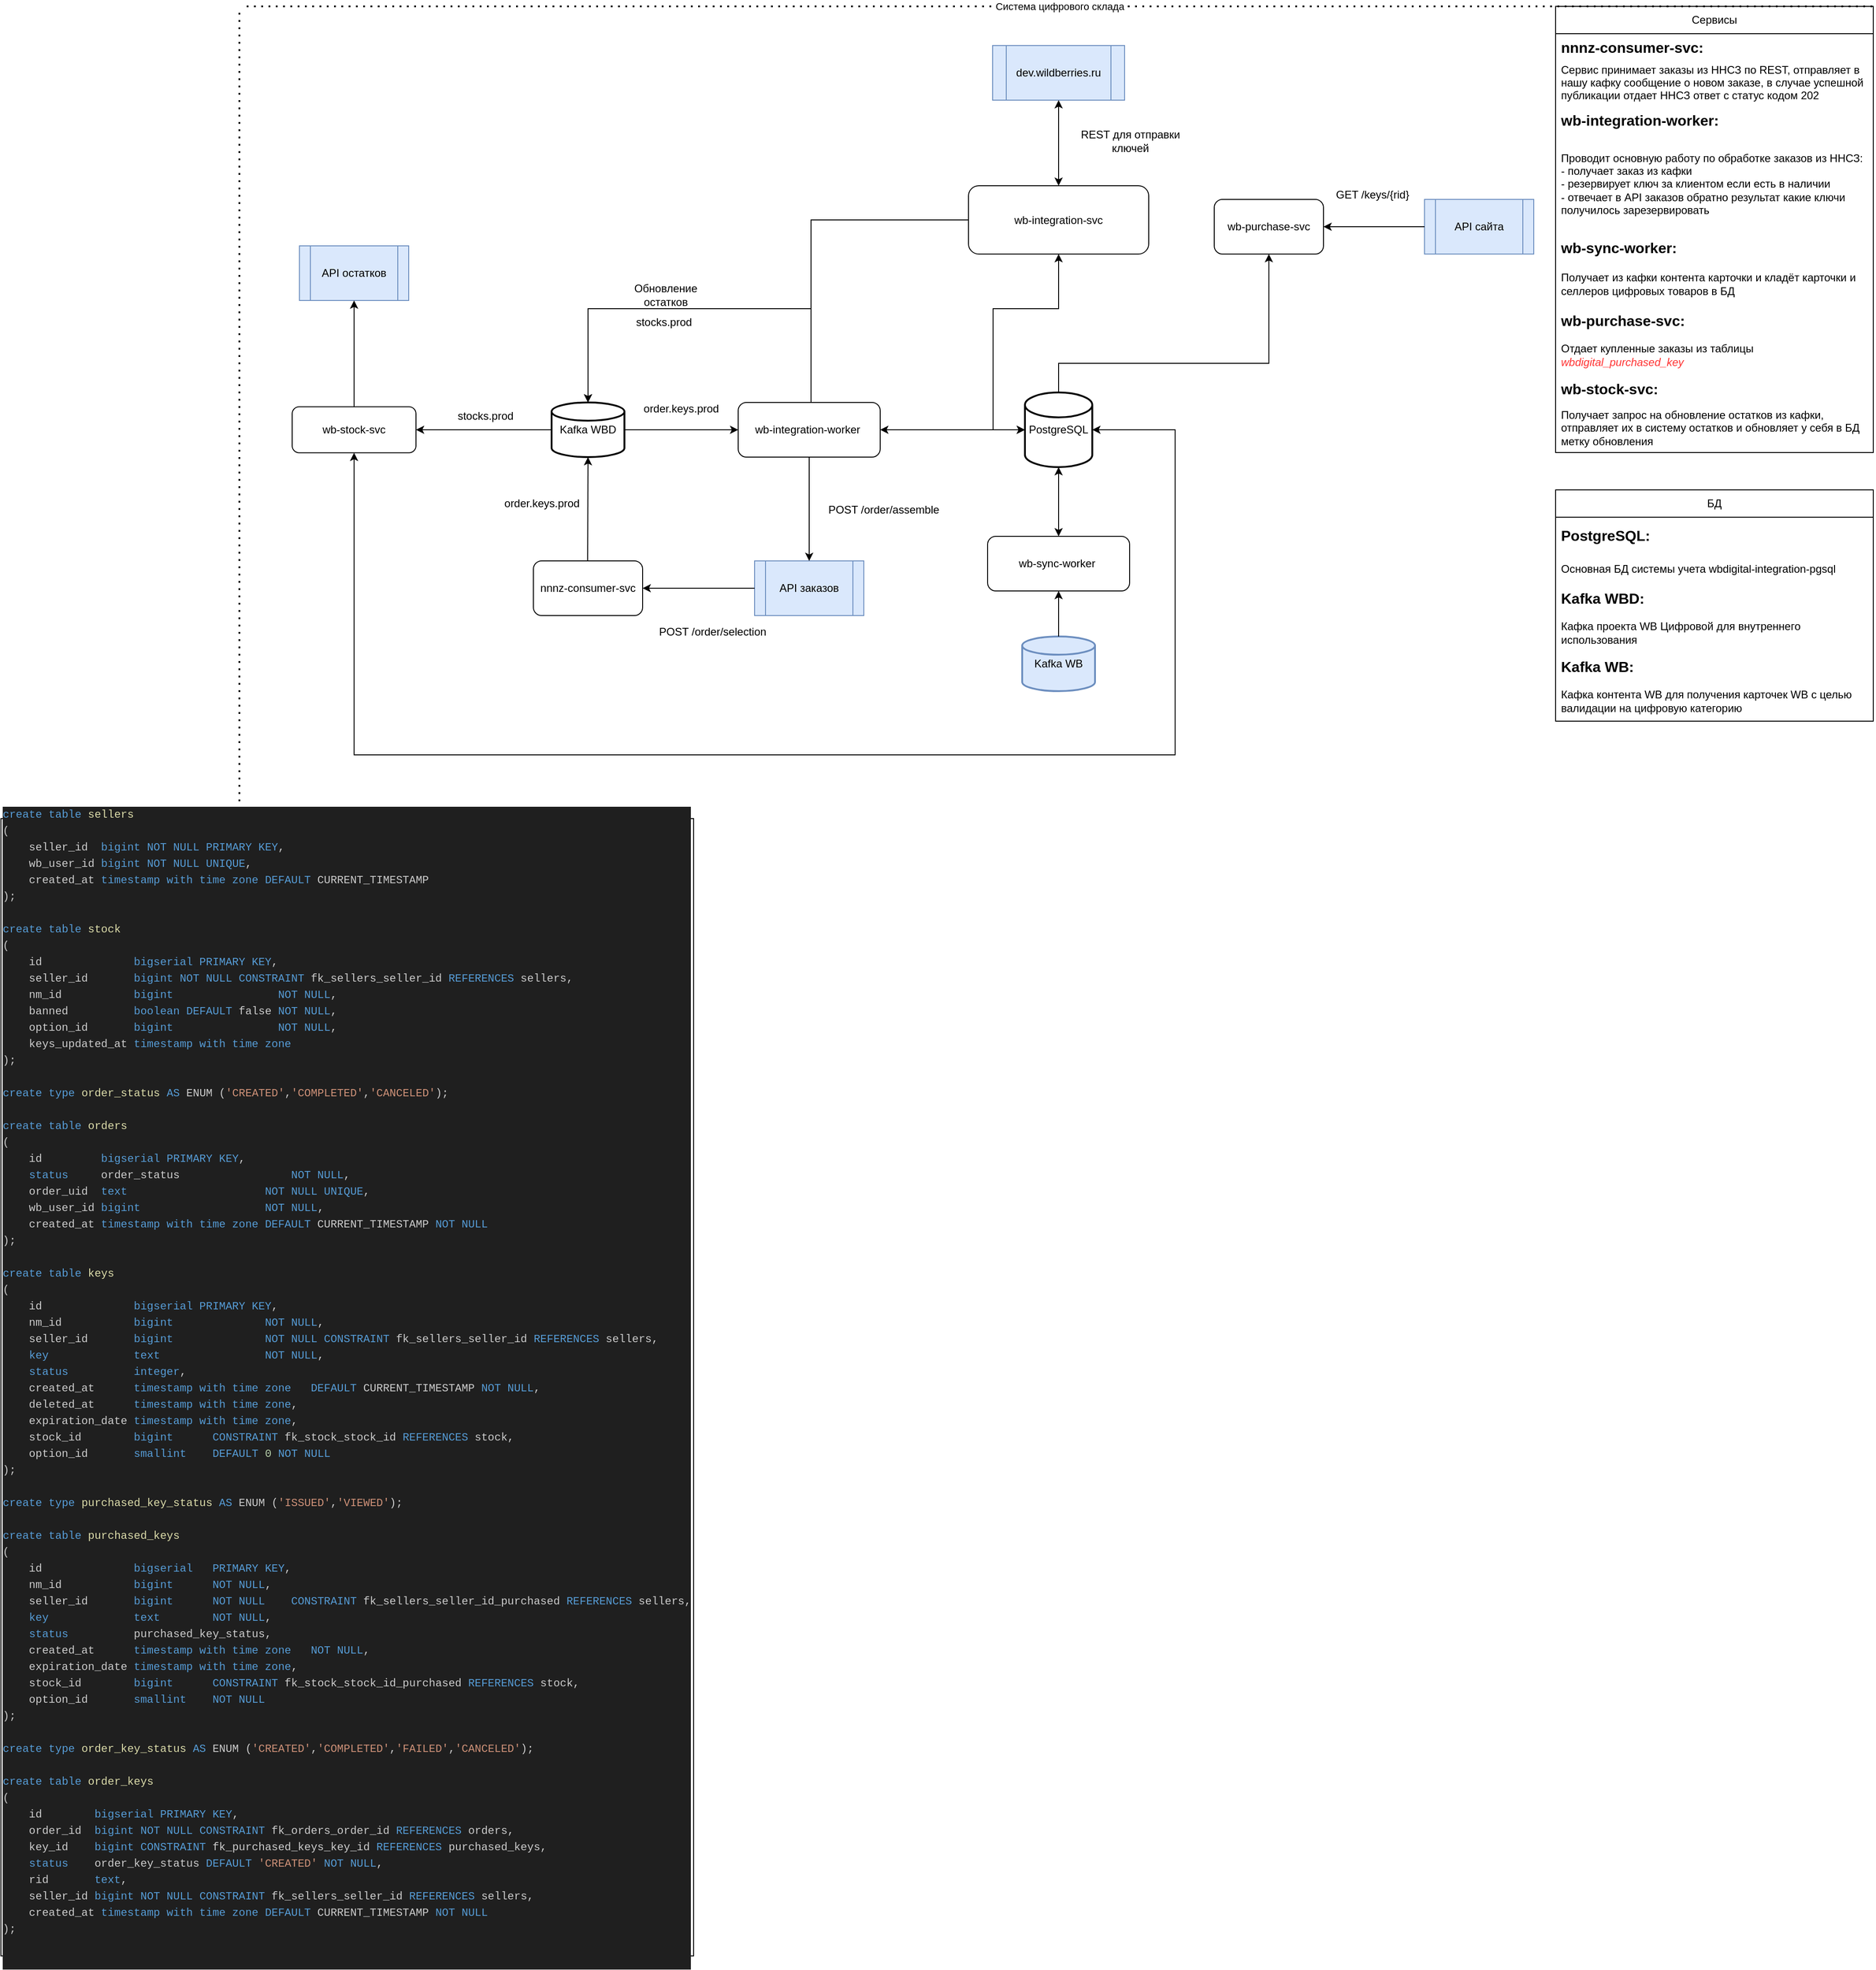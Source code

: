 <mxfile version="26.2.13">
  <diagram name="Страница — 1" id="Ii88KUtUh1wlncuiBsRQ">
    <mxGraphModel dx="-293" dy="-52" grid="1" gridSize="10" guides="1" tooltips="1" connect="1" arrows="1" fold="1" page="1" pageScale="1" pageWidth="583" pageHeight="827" math="0" shadow="0">
      <root>
        <mxCell id="0" />
        <mxCell id="1" parent="0" />
        <mxCell id="xC6mqs9Nte8zSChUiDcR-127" value="wb-integration-svc" style="rounded=1;whiteSpace=wrap;html=1;" vertex="1" parent="1">
          <mxGeometry x="2853" y="1145" width="198" height="75" as="geometry" />
        </mxCell>
        <mxCell id="xC6mqs9Nte8zSChUiDcR-128" value="API заказов" style="shape=process;whiteSpace=wrap;html=1;backgroundOutline=1;fillColor=#dae8fc;strokeColor=#6c8ebf;" vertex="1" parent="1">
          <mxGeometry x="2618" y="1557" width="120" height="60" as="geometry" />
        </mxCell>
        <mxCell id="xC6mqs9Nte8zSChUiDcR-129" value="API остатков" style="shape=process;whiteSpace=wrap;html=1;backgroundOutline=1;fillColor=#dae8fc;strokeColor=#6c8ebf;" vertex="1" parent="1">
          <mxGeometry x="2118" y="1211" width="120" height="60" as="geometry" />
        </mxCell>
        <mxCell id="xC6mqs9Nte8zSChUiDcR-130" value="nnnz-consumer-svc" style="rounded=1;whiteSpace=wrap;html=1;" vertex="1" parent="1">
          <mxGeometry x="2375" y="1557" width="120" height="60" as="geometry" />
        </mxCell>
        <mxCell id="xC6mqs9Nte8zSChUiDcR-131" value="" style="endArrow=none;dashed=1;html=1;dashPattern=1 3;strokeWidth=2;rounded=0;" edge="1" parent="1">
          <mxGeometry width="50" height="50" relative="1" as="geometry">
            <mxPoint x="2052" y="2165" as="sourcePoint" />
            <mxPoint x="2052" y="955" as="targetPoint" />
          </mxGeometry>
        </mxCell>
        <mxCell id="xC6mqs9Nte8zSChUiDcR-200" style="edgeStyle=orthogonalEdgeStyle;rounded=0;orthogonalLoop=1;jettySize=auto;html=1;entryX=1;entryY=0.5;entryDx=0;entryDy=0;" edge="1" parent="1" source="xC6mqs9Nte8zSChUiDcR-132" target="xC6mqs9Nte8zSChUiDcR-171">
          <mxGeometry relative="1" as="geometry" />
        </mxCell>
        <mxCell id="xC6mqs9Nte8zSChUiDcR-132" value="Kafka WBD" style="strokeWidth=2;html=1;shape=mxgraph.flowchart.database;whiteSpace=wrap;" vertex="1" parent="1">
          <mxGeometry x="2395" y="1383" width="80" height="60" as="geometry" />
        </mxCell>
        <mxCell id="xC6mqs9Nte8zSChUiDcR-133" value="" style="endArrow=classic;html=1;rounded=0;entryX=1;entryY=0.5;entryDx=0;entryDy=0;exitX=0;exitY=0.5;exitDx=0;exitDy=0;" edge="1" parent="1" source="xC6mqs9Nte8zSChUiDcR-128" target="xC6mqs9Nte8zSChUiDcR-130">
          <mxGeometry width="50" height="50" relative="1" as="geometry">
            <mxPoint x="2450" y="1372" as="sourcePoint" />
            <mxPoint x="2500" y="1322" as="targetPoint" />
          </mxGeometry>
        </mxCell>
        <mxCell id="xC6mqs9Nte8zSChUiDcR-134" value="" style="endArrow=classic;html=1;rounded=0;entryX=0.5;entryY=1;entryDx=0;entryDy=0;entryPerimeter=0;" edge="1" parent="1" target="xC6mqs9Nte8zSChUiDcR-132">
          <mxGeometry width="50" height="50" relative="1" as="geometry">
            <mxPoint x="2434.58" y="1557" as="sourcePoint" />
            <mxPoint x="2434.58" y="1451" as="targetPoint" />
          </mxGeometry>
        </mxCell>
        <mxCell id="xC6mqs9Nte8zSChUiDcR-135" value="POST /order/selection" style="text;html=1;align=center;verticalAlign=middle;whiteSpace=wrap;rounded=0;" vertex="1" parent="1">
          <mxGeometry x="2498" y="1620" width="148" height="30" as="geometry" />
        </mxCell>
        <mxCell id="xC6mqs9Nte8zSChUiDcR-136" value="order.keys.prod" style="text;html=1;align=center;verticalAlign=middle;whiteSpace=wrap;rounded=0;" vertex="1" parent="1">
          <mxGeometry x="2332" y="1479" width="105" height="30" as="geometry" />
        </mxCell>
        <mxCell id="xC6mqs9Nte8zSChUiDcR-137" value="wb-purchase-svc" style="rounded=1;whiteSpace=wrap;html=1;" vertex="1" parent="1">
          <mxGeometry x="3123" y="1160" width="120" height="60" as="geometry" />
        </mxCell>
        <mxCell id="xC6mqs9Nte8zSChUiDcR-204" style="edgeStyle=orthogonalEdgeStyle;rounded=0;orthogonalLoop=1;jettySize=auto;html=1;entryX=0.5;entryY=1;entryDx=0;entryDy=0;" edge="1" parent="1" source="xC6mqs9Nte8zSChUiDcR-138" target="xC6mqs9Nte8zSChUiDcR-137">
          <mxGeometry relative="1" as="geometry">
            <Array as="points">
              <mxPoint x="2952" y="1340" />
              <mxPoint x="3183" y="1340" />
            </Array>
          </mxGeometry>
        </mxCell>
        <mxCell id="xC6mqs9Nte8zSChUiDcR-138" value="PostgreSQL" style="strokeWidth=2;html=1;shape=mxgraph.flowchart.database;whiteSpace=wrap;" vertex="1" parent="1">
          <mxGeometry x="2915" y="1372" width="74" height="82" as="geometry" />
        </mxCell>
        <mxCell id="xC6mqs9Nte8zSChUiDcR-140" value="wb-integration-worker&amp;nbsp;" style="rounded=1;whiteSpace=wrap;html=1;" vertex="1" parent="1">
          <mxGeometry x="2600" y="1383" width="156" height="60" as="geometry" />
        </mxCell>
        <mxCell id="xC6mqs9Nte8zSChUiDcR-141" value="" style="endArrow=classic;html=1;rounded=0;entryX=0;entryY=0.5;entryDx=0;entryDy=0;exitX=1;exitY=0.5;exitDx=0;exitDy=0;exitPerimeter=0;" edge="1" parent="1" source="xC6mqs9Nte8zSChUiDcR-132" target="xC6mqs9Nte8zSChUiDcR-140">
          <mxGeometry width="50" height="50" relative="1" as="geometry">
            <mxPoint x="2502" y="1373" as="sourcePoint" />
            <mxPoint x="2755" y="1295" as="targetPoint" />
          </mxGeometry>
        </mxCell>
        <mxCell id="xC6mqs9Nte8zSChUiDcR-142" value="" style="endArrow=classic;startArrow=classic;html=1;rounded=0;entryX=0;entryY=0.5;entryDx=0;entryDy=0;entryPerimeter=0;exitX=1;exitY=0.5;exitDx=0;exitDy=0;" edge="1" parent="1" source="xC6mqs9Nte8zSChUiDcR-140" target="xC6mqs9Nte8zSChUiDcR-138">
          <mxGeometry width="50" height="50" relative="1" as="geometry">
            <mxPoint x="2844" y="1347" as="sourcePoint" />
            <mxPoint x="2894" y="1297" as="targetPoint" />
            <Array as="points">
              <mxPoint x="2834" y="1413" />
            </Array>
          </mxGeometry>
        </mxCell>
        <mxCell id="xC6mqs9Nte8zSChUiDcR-143" value="Сервисы" style="swimlane;fontStyle=0;childLayout=stackLayout;horizontal=1;startSize=30;horizontalStack=0;resizeParent=1;resizeParentMax=0;resizeLast=0;collapsible=1;marginBottom=0;whiteSpace=wrap;html=1;" vertex="1" parent="1">
          <mxGeometry x="3498" y="948" width="349" height="490" as="geometry">
            <mxRectangle x="3498" y="948" width="85" height="30" as="alternateBounds" />
          </mxGeometry>
        </mxCell>
        <mxCell id="xC6mqs9Nte8zSChUiDcR-144" value="&lt;span style=&quot;text-align: center;&quot;&gt;&lt;b&gt;&lt;font style=&quot;font-size: 16px;&quot;&gt;nnnz-consumer-svc:&lt;/font&gt;&lt;/b&gt;&lt;/span&gt;" style="text;strokeColor=none;fillColor=none;align=left;verticalAlign=middle;spacingLeft=4;spacingRight=4;overflow=hidden;points=[[0,0.5],[1,0.5]];portConstraint=eastwest;rotatable=0;whiteSpace=wrap;html=1;" vertex="1" parent="xC6mqs9Nte8zSChUiDcR-143">
          <mxGeometry y="30" width="349" height="30" as="geometry" />
        </mxCell>
        <mxCell id="xC6mqs9Nte8zSChUiDcR-145" value="&lt;div style=&quot;&quot;&gt;Сервис принимает заказы из ННСЗ по REST, отправляет в нашу кафку сообщение о новом заказе, в случае успешной публикации отдает ННСЗ ответ с статус кодом 202&lt;/div&gt;&lt;div style=&quot;&quot;&gt;&lt;br&gt;&lt;/div&gt;" style="text;strokeColor=none;fillColor=none;align=left;verticalAlign=middle;spacingLeft=4;spacingRight=4;overflow=hidden;points=[[0,0.5],[1,0.5]];portConstraint=eastwest;rotatable=0;whiteSpace=wrap;html=1;" vertex="1" parent="xC6mqs9Nte8zSChUiDcR-143">
          <mxGeometry y="60" width="349" height="50" as="geometry" />
        </mxCell>
        <mxCell id="xC6mqs9Nte8zSChUiDcR-146" value="&lt;span style=&quot;text-align: center;&quot;&gt;&lt;font style=&quot;font-size: 16px;&quot;&gt;&lt;b&gt;wb-integration-worker:&amp;nbsp;&lt;/b&gt;&lt;/font&gt;&lt;/span&gt;" style="text;strokeColor=none;fillColor=none;align=left;verticalAlign=middle;spacingLeft=4;spacingRight=4;overflow=hidden;points=[[0,0.5],[1,0.5]];portConstraint=eastwest;rotatable=0;whiteSpace=wrap;html=1;" vertex="1" parent="xC6mqs9Nte8zSChUiDcR-143">
          <mxGeometry y="110" width="349" height="30" as="geometry" />
        </mxCell>
        <mxCell id="xC6mqs9Nte8zSChUiDcR-147" value="&lt;span style=&quot;&quot;&gt;Проводит основную работу по обработке заказов из ННСЗ:&lt;br&gt;- получает заказ из кафки&lt;br&gt;- резервирует ключ за клиентом если есть в наличии&lt;/span&gt;&lt;div&gt;&lt;span style=&quot;&quot;&gt;- отвечает в API заказов обратно результат какие ключи получилось зарезервировать&lt;/span&gt;&lt;/div&gt;" style="text;strokeColor=none;fillColor=none;align=left;verticalAlign=middle;spacingLeft=4;spacingRight=4;overflow=hidden;points=[[0,0.5],[1,0.5]];portConstraint=eastwest;rotatable=0;whiteSpace=wrap;html=1;" vertex="1" parent="xC6mqs9Nte8zSChUiDcR-143">
          <mxGeometry y="140" width="349" height="110" as="geometry" />
        </mxCell>
        <mxCell id="xC6mqs9Nte8zSChUiDcR-148" value="&lt;span style=&quot;text-align: center;&quot;&gt;wb-sync-worker:&lt;/span&gt;" style="text;strokeColor=none;fillColor=none;align=left;verticalAlign=middle;spacingLeft=4;spacingRight=4;overflow=hidden;points=[[0,0.5],[1,0.5]];portConstraint=eastwest;rotatable=0;whiteSpace=wrap;html=1;fontSize=16;fontStyle=1" vertex="1" parent="xC6mqs9Nte8zSChUiDcR-143">
          <mxGeometry y="250" width="349" height="30" as="geometry" />
        </mxCell>
        <mxCell id="xC6mqs9Nte8zSChUiDcR-149" value="Получает из кафки контента карточки и кладёт карточки и селлеров цифровых товаров в БД" style="text;strokeColor=none;fillColor=none;align=left;verticalAlign=middle;spacingLeft=4;spacingRight=4;overflow=hidden;points=[[0,0.5],[1,0.5]];portConstraint=eastwest;rotatable=0;whiteSpace=wrap;html=1;" vertex="1" parent="xC6mqs9Nte8zSChUiDcR-143">
          <mxGeometry y="280" width="349" height="50" as="geometry" />
        </mxCell>
        <mxCell id="xC6mqs9Nte8zSChUiDcR-150" value="&lt;span style=&quot;text-align: center;&quot;&gt;&lt;font style=&quot;font-size: 16px;&quot;&gt;&lt;b&gt;wb-purchase-svc:&lt;/b&gt;&lt;/font&gt;&lt;/span&gt;" style="text;strokeColor=none;fillColor=none;align=left;verticalAlign=middle;spacingLeft=4;spacingRight=4;overflow=hidden;points=[[0,0.5],[1,0.5]];portConstraint=eastwest;rotatable=0;whiteSpace=wrap;html=1;" vertex="1" parent="xC6mqs9Nte8zSChUiDcR-143">
          <mxGeometry y="330" width="349" height="30" as="geometry" />
        </mxCell>
        <mxCell id="xC6mqs9Nte8zSChUiDcR-151" value="Отдает купленные заказы из таблицы &lt;i&gt;&lt;font style=&quot;color: rgb(255, 51, 51);&quot;&gt;wbdigital_purchased_key&lt;/font&gt;&lt;/i&gt;" style="text;strokeColor=none;fillColor=none;align=left;verticalAlign=middle;spacingLeft=4;spacingRight=4;overflow=hidden;points=[[0,0.5],[1,0.5]];portConstraint=eastwest;rotatable=0;whiteSpace=wrap;html=1;" vertex="1" parent="xC6mqs9Nte8zSChUiDcR-143">
          <mxGeometry y="360" width="349" height="45" as="geometry" />
        </mxCell>
        <mxCell id="xC6mqs9Nte8zSChUiDcR-152" value="&lt;span style=&quot;text-align: center;&quot;&gt;wb-stock-svc:&lt;/span&gt;" style="text;strokeColor=none;fillColor=none;align=left;verticalAlign=middle;spacingLeft=4;spacingRight=4;overflow=hidden;points=[[0,0.5],[1,0.5]];portConstraint=eastwest;rotatable=0;whiteSpace=wrap;html=1;fontSize=16;fontStyle=1" vertex="1" parent="xC6mqs9Nte8zSChUiDcR-143">
          <mxGeometry y="405" width="349" height="30" as="geometry" />
        </mxCell>
        <mxCell id="xC6mqs9Nte8zSChUiDcR-153" value="Получает запрос на обновление остатков из кафки, отправляет их в систему остатков и обновляет у себя в БД метку обновления" style="text;strokeColor=none;fillColor=none;align=left;verticalAlign=middle;spacingLeft=4;spacingRight=4;overflow=hidden;points=[[0,0.5],[1,0.5]];portConstraint=eastwest;rotatable=0;whiteSpace=wrap;html=1;" vertex="1" parent="xC6mqs9Nte8zSChUiDcR-143">
          <mxGeometry y="435" width="349" height="55" as="geometry" />
        </mxCell>
        <mxCell id="xC6mqs9Nte8zSChUiDcR-154" value="API сайта" style="shape=process;whiteSpace=wrap;html=1;backgroundOutline=1;fillColor=#dae8fc;strokeColor=#6c8ebf;" vertex="1" parent="1">
          <mxGeometry x="3354" y="1160" width="120" height="60" as="geometry" />
        </mxCell>
        <mxCell id="xC6mqs9Nte8zSChUiDcR-155" value="" style="endArrow=classic;html=1;rounded=0;entryX=1;entryY=0.5;entryDx=0;entryDy=0;exitX=0;exitY=0.5;exitDx=0;exitDy=0;" edge="1" parent="1" source="xC6mqs9Nte8zSChUiDcR-154" target="xC6mqs9Nte8zSChUiDcR-137">
          <mxGeometry width="50" height="50" relative="1" as="geometry">
            <mxPoint x="2922" y="1224" as="sourcePoint" />
            <mxPoint x="2972" y="1174" as="targetPoint" />
          </mxGeometry>
        </mxCell>
        <mxCell id="xC6mqs9Nte8zSChUiDcR-156" value="GET /keys/{rid}" style="text;html=1;align=center;verticalAlign=middle;whiteSpace=wrap;rounded=0;" vertex="1" parent="1">
          <mxGeometry x="3240" y="1140" width="114" height="30" as="geometry" />
        </mxCell>
        <mxCell id="xC6mqs9Nte8zSChUiDcR-157" value="dev.wildberries.ru" style="shape=process;whiteSpace=wrap;html=1;backgroundOutline=1;fillColor=#dae8fc;strokeColor=#6c8ebf;" vertex="1" parent="1">
          <mxGeometry x="2879.5" y="991" width="145" height="60" as="geometry" />
        </mxCell>
        <mxCell id="xC6mqs9Nte8zSChUiDcR-158" value="" style="endArrow=classic;startArrow=classic;html=1;rounded=0;entryX=0.5;entryY=1;entryDx=0;entryDy=0;exitX=0.5;exitY=0;exitDx=0;exitDy=0;" edge="1" parent="1" source="xC6mqs9Nte8zSChUiDcR-127" target="xC6mqs9Nte8zSChUiDcR-157">
          <mxGeometry width="50" height="50" relative="1" as="geometry">
            <mxPoint x="2961" y="1133" as="sourcePoint" />
            <mxPoint x="3006" y="1354" as="targetPoint" />
          </mxGeometry>
        </mxCell>
        <mxCell id="xC6mqs9Nte8zSChUiDcR-159" value="" style="endArrow=classic;startArrow=classic;html=1;rounded=0;entryX=0.5;entryY=1;entryDx=0;entryDy=0;exitX=0;exitY=0.5;exitDx=0;exitDy=0;exitPerimeter=0;" edge="1" parent="1" source="xC6mqs9Nte8zSChUiDcR-138" target="xC6mqs9Nte8zSChUiDcR-127">
          <mxGeometry width="50" height="50" relative="1" as="geometry">
            <mxPoint x="2879" y="1347" as="sourcePoint" />
            <mxPoint x="2929" y="1297" as="targetPoint" />
            <Array as="points">
              <mxPoint x="2880" y="1413" />
              <mxPoint x="2880" y="1280" />
              <mxPoint x="2952" y="1280" />
            </Array>
          </mxGeometry>
        </mxCell>
        <mxCell id="xC6mqs9Nte8zSChUiDcR-160" value="Kafka WB" style="strokeWidth=2;html=1;shape=mxgraph.flowchart.database;whiteSpace=wrap;fillColor=#dae8fc;strokeColor=#6c8ebf;" vertex="1" parent="1">
          <mxGeometry x="2912" y="1640" width="80" height="60" as="geometry" />
        </mxCell>
        <mxCell id="xC6mqs9Nte8zSChUiDcR-161" value="wb-sync-worker&amp;nbsp;" style="rounded=1;whiteSpace=wrap;html=1;" vertex="1" parent="1">
          <mxGeometry x="2874" y="1530" width="156" height="60" as="geometry" />
        </mxCell>
        <mxCell id="xC6mqs9Nte8zSChUiDcR-162" value="" style="endArrow=classic;startArrow=classic;html=1;rounded=0;entryX=0.5;entryY=1;entryDx=0;entryDy=0;entryPerimeter=0;exitX=0.5;exitY=0;exitDx=0;exitDy=0;" edge="1" parent="1" source="xC6mqs9Nte8zSChUiDcR-161" target="xC6mqs9Nte8zSChUiDcR-138">
          <mxGeometry width="50" height="50" relative="1" as="geometry">
            <mxPoint x="2878" y="1425" as="sourcePoint" />
            <mxPoint x="2928" y="1375" as="targetPoint" />
          </mxGeometry>
        </mxCell>
        <mxCell id="xC6mqs9Nte8zSChUiDcR-163" value="" style="endArrow=classic;html=1;rounded=0;entryX=0.5;entryY=1;entryDx=0;entryDy=0;exitX=0.5;exitY=0;exitDx=0;exitDy=0;exitPerimeter=0;" edge="1" parent="1" source="xC6mqs9Nte8zSChUiDcR-160" target="xC6mqs9Nte8zSChUiDcR-161">
          <mxGeometry width="50" height="50" relative="1" as="geometry">
            <mxPoint x="2878" y="1425" as="sourcePoint" />
            <mxPoint x="2928" y="1375" as="targetPoint" />
          </mxGeometry>
        </mxCell>
        <mxCell id="xC6mqs9Nte8zSChUiDcR-164" value="" style="endArrow=classic;html=1;rounded=0;entryX=0.5;entryY=0;entryDx=0;entryDy=0;exitX=0.5;exitY=1;exitDx=0;exitDy=0;" edge="1" parent="1" source="xC6mqs9Nte8zSChUiDcR-140" target="xC6mqs9Nte8zSChUiDcR-128">
          <mxGeometry width="50" height="50" relative="1" as="geometry">
            <mxPoint x="2780" y="1528" as="sourcePoint" />
            <mxPoint x="2830" y="1478" as="targetPoint" />
          </mxGeometry>
        </mxCell>
        <mxCell id="xC6mqs9Nte8zSChUiDcR-165" value="POST /order/assemble" style="text;html=1;align=center;verticalAlign=middle;whiteSpace=wrap;rounded=0;" vertex="1" parent="1">
          <mxGeometry x="2686" y="1486" width="148" height="30" as="geometry" />
        </mxCell>
        <mxCell id="xC6mqs9Nte8zSChUiDcR-166" value="REST для отправки ключей" style="text;html=1;align=center;verticalAlign=middle;whiteSpace=wrap;rounded=0;" vertex="1" parent="1">
          <mxGeometry x="2954" y="1081" width="154" height="30" as="geometry" />
        </mxCell>
        <mxCell id="xC6mqs9Nte8zSChUiDcR-168" value="Обновление остатков" style="text;html=1;align=center;verticalAlign=middle;whiteSpace=wrap;rounded=0;" vertex="1" parent="1">
          <mxGeometry x="2472" y="1250" width="97" height="30" as="geometry" />
        </mxCell>
        <mxCell id="xC6mqs9Nte8zSChUiDcR-199" style="edgeStyle=orthogonalEdgeStyle;rounded=0;orthogonalLoop=1;jettySize=auto;html=1;" edge="1" parent="1" source="xC6mqs9Nte8zSChUiDcR-171" target="xC6mqs9Nte8zSChUiDcR-129">
          <mxGeometry relative="1" as="geometry" />
        </mxCell>
        <mxCell id="xC6mqs9Nte8zSChUiDcR-171" value="wb-stock-svc" style="rounded=1;whiteSpace=wrap;html=1;" vertex="1" parent="1">
          <mxGeometry x="2110" y="1387.75" width="136" height="50.5" as="geometry" />
        </mxCell>
        <mxCell id="xC6mqs9Nte8zSChUiDcR-175" value="order.keys.prod" style="text;html=1;align=center;verticalAlign=middle;whiteSpace=wrap;rounded=0;" vertex="1" parent="1">
          <mxGeometry x="2485" y="1375" width="105" height="30" as="geometry" />
        </mxCell>
        <mxCell id="xC6mqs9Nte8zSChUiDcR-176" value="stocks.prod" style="text;html=1;align=center;verticalAlign=middle;whiteSpace=wrap;rounded=0;" vertex="1" parent="1">
          <mxGeometry x="2270" y="1383" width="105" height="30" as="geometry" />
        </mxCell>
        <mxCell id="xC6mqs9Nte8zSChUiDcR-178" value="stocks.prod" style="text;html=1;align=center;verticalAlign=middle;whiteSpace=wrap;rounded=0;" vertex="1" parent="1">
          <mxGeometry x="2472" y="1280" width="93" height="30" as="geometry" />
        </mxCell>
        <mxCell id="xC6mqs9Nte8zSChUiDcR-181" value="БД" style="swimlane;fontStyle=0;childLayout=stackLayout;horizontal=1;startSize=30;horizontalStack=0;resizeParent=1;resizeParentMax=0;resizeLast=0;collapsible=1;marginBottom=0;whiteSpace=wrap;html=1;" vertex="1" parent="1">
          <mxGeometry x="3498" y="1479" width="349" height="254" as="geometry" />
        </mxCell>
        <mxCell id="xC6mqs9Nte8zSChUiDcR-182" value="&lt;span style=&quot;text-align: center;&quot;&gt;PostgreSQL:&lt;/span&gt;" style="text;strokeColor=none;fillColor=none;align=left;verticalAlign=middle;spacingLeft=4;spacingRight=4;overflow=hidden;points=[[0,0.5],[1,0.5]];portConstraint=eastwest;rotatable=0;whiteSpace=wrap;html=1;fontSize=16;fontStyle=1" vertex="1" parent="xC6mqs9Nte8zSChUiDcR-181">
          <mxGeometry y="30" width="349" height="40" as="geometry" />
        </mxCell>
        <mxCell id="xC6mqs9Nte8zSChUiDcR-183" value="&lt;div style=&quot;text-align: center;&quot;&gt;Основная БД системы учета&amp;nbsp;wbdigital-integration-pgsql&lt;/div&gt;" style="text;strokeColor=none;fillColor=none;align=left;verticalAlign=middle;spacingLeft=4;spacingRight=4;overflow=hidden;points=[[0,0.5],[1,0.5]];portConstraint=eastwest;rotatable=0;whiteSpace=wrap;html=1;" vertex="1" parent="xC6mqs9Nte8zSChUiDcR-181">
          <mxGeometry y="70" width="349" height="34" as="geometry" />
        </mxCell>
        <mxCell id="xC6mqs9Nte8zSChUiDcR-184" value="&lt;span style=&quot;text-align: center;&quot;&gt;&lt;font style=&quot;font-size: 16px;&quot;&gt;&lt;b&gt;Kafka WBD:&amp;nbsp;&lt;/b&gt;&lt;/font&gt;&lt;/span&gt;" style="text;strokeColor=none;fillColor=none;align=left;verticalAlign=middle;spacingLeft=4;spacingRight=4;overflow=hidden;points=[[0,0.5],[1,0.5]];portConstraint=eastwest;rotatable=0;whiteSpace=wrap;html=1;" vertex="1" parent="xC6mqs9Nte8zSChUiDcR-181">
          <mxGeometry y="104" width="349" height="30" as="geometry" />
        </mxCell>
        <mxCell id="xC6mqs9Nte8zSChUiDcR-185" value="&lt;span style=&quot;&quot;&gt;Кафка проекта WB Цифровой для внутреннего использования&lt;/span&gt;" style="text;strokeColor=none;fillColor=none;align=left;verticalAlign=middle;spacingLeft=4;spacingRight=4;overflow=hidden;points=[[0,0.5],[1,0.5]];portConstraint=eastwest;rotatable=0;whiteSpace=wrap;html=1;" vertex="1" parent="xC6mqs9Nte8zSChUiDcR-181">
          <mxGeometry y="134" width="349" height="45" as="geometry" />
        </mxCell>
        <mxCell id="xC6mqs9Nte8zSChUiDcR-186" value="&lt;span style=&quot;text-align: center;&quot;&gt;&lt;font style=&quot;font-size: 16px;&quot;&gt;&lt;b&gt;Kafka WB:&amp;nbsp;&lt;/b&gt;&lt;/font&gt;&lt;/span&gt;" style="text;strokeColor=none;fillColor=none;align=left;verticalAlign=middle;spacingLeft=4;spacingRight=4;overflow=hidden;points=[[0,0.5],[1,0.5]];portConstraint=eastwest;rotatable=0;whiteSpace=wrap;html=1;" vertex="1" parent="xC6mqs9Nte8zSChUiDcR-181">
          <mxGeometry y="179" width="349" height="30" as="geometry" />
        </mxCell>
        <mxCell id="xC6mqs9Nte8zSChUiDcR-187" value="&lt;div style=&quot;&quot;&gt;&lt;span style=&quot;background-color: transparent; color: light-dark(rgb(0, 0, 0), rgb(255, 255, 255));&quot;&gt;Кафка контента WB для получения карточек WB с целью валидации на цифровую категорию&amp;nbsp;&lt;/span&gt;&lt;/div&gt;" style="text;strokeColor=none;fillColor=none;align=left;verticalAlign=middle;spacingLeft=4;spacingRight=4;overflow=hidden;points=[[0,0.5],[1,0.5]];portConstraint=eastwest;rotatable=0;whiteSpace=wrap;html=1;" vertex="1" parent="xC6mqs9Nte8zSChUiDcR-181">
          <mxGeometry y="209" width="349" height="45" as="geometry" />
        </mxCell>
        <mxCell id="xC6mqs9Nte8zSChUiDcR-188" value="Система цифрового склада" style="endArrow=none;dashed=1;html=1;dashPattern=1 3;strokeWidth=2;rounded=0;" edge="1" parent="1">
          <mxGeometry x="-0.001" width="50" height="50" relative="1" as="geometry">
            <mxPoint x="2060" y="948" as="sourcePoint" />
            <mxPoint x="3847" y="948" as="targetPoint" />
            <mxPoint as="offset" />
          </mxGeometry>
        </mxCell>
        <mxCell id="xC6mqs9Nte8zSChUiDcR-189" value="&lt;meta charset=&quot;utf-8&quot;&gt;&lt;div style=&quot;color: #cccccc;background-color: #1f1f1f;font-family: Menlo, Monaco, &#39;Courier New&#39;, monospace;font-weight: normal;font-size: 12px;line-height: 18px;white-space: pre;&quot;&gt;&lt;div&gt;&lt;span style=&quot;color: #569cd6;&quot;&gt;create&lt;/span&gt;&lt;span style=&quot;color: #cccccc;&quot;&gt; &lt;/span&gt;&lt;span style=&quot;color: #569cd6;&quot;&gt;table&lt;/span&gt;&lt;span style=&quot;color: #cccccc;&quot;&gt; &lt;/span&gt;&lt;span style=&quot;color: #dcdcaa;&quot;&gt;sellers&lt;/span&gt;&lt;/div&gt;&lt;div&gt;&lt;span style=&quot;color: #cccccc;&quot;&gt;(&lt;/span&gt;&lt;/div&gt;&lt;div&gt;&lt;span style=&quot;color: #cccccc;&quot;&gt;    seller_id  &lt;/span&gt;&lt;span style=&quot;color: #569cd6;&quot;&gt;bigint&lt;/span&gt;&lt;span style=&quot;color: #cccccc;&quot;&gt; &lt;/span&gt;&lt;span style=&quot;color: #569cd6;&quot;&gt;NOT NULL&lt;/span&gt;&lt;span style=&quot;color: #cccccc;&quot;&gt; &lt;/span&gt;&lt;span style=&quot;color: #569cd6;&quot;&gt;PRIMARY KEY&lt;/span&gt;&lt;span style=&quot;color: #cccccc;&quot;&gt;,&lt;/span&gt;&lt;/div&gt;&lt;div&gt;&lt;span style=&quot;color: #cccccc;&quot;&gt;    wb_user_id &lt;/span&gt;&lt;span style=&quot;color: #569cd6;&quot;&gt;bigint&lt;/span&gt;&lt;span style=&quot;color: #cccccc;&quot;&gt; &lt;/span&gt;&lt;span style=&quot;color: #569cd6;&quot;&gt;NOT NULL&lt;/span&gt;&lt;span style=&quot;color: #cccccc;&quot;&gt; &lt;/span&gt;&lt;span style=&quot;color: #569cd6;&quot;&gt;UNIQUE&lt;/span&gt;&lt;span style=&quot;color: #cccccc;&quot;&gt;,&lt;/span&gt;&lt;/div&gt;&lt;div&gt;&lt;span style=&quot;color: #cccccc;&quot;&gt;    created_at &lt;/span&gt;&lt;span style=&quot;color: #569cd6;&quot;&gt;timestamp with time zone&lt;/span&gt;&lt;span style=&quot;color: #cccccc;&quot;&gt; &lt;/span&gt;&lt;span style=&quot;color: #569cd6;&quot;&gt;DEFAULT&lt;/span&gt;&lt;span style=&quot;color: #cccccc;&quot;&gt; CURRENT_TIMESTAMP&lt;/span&gt;&lt;/div&gt;&lt;div&gt;&lt;span style=&quot;color: #cccccc;&quot;&gt;);&lt;/span&gt;&lt;/div&gt;&lt;br&gt;&lt;div&gt;&lt;span style=&quot;color: #569cd6;&quot;&gt;create&lt;/span&gt;&lt;span style=&quot;color: #cccccc;&quot;&gt; &lt;/span&gt;&lt;span style=&quot;color: #569cd6;&quot;&gt;table&lt;/span&gt;&lt;span style=&quot;color: #cccccc;&quot;&gt; &lt;/span&gt;&lt;span style=&quot;color: #dcdcaa;&quot;&gt;stock&lt;/span&gt;&lt;/div&gt;&lt;div&gt;&lt;span style=&quot;color: #cccccc;&quot;&gt;(&lt;/span&gt;&lt;/div&gt;&lt;div&gt;&lt;span style=&quot;color: #cccccc;&quot;&gt;    id              &lt;/span&gt;&lt;span style=&quot;color: #569cd6;&quot;&gt;bigserial&lt;/span&gt;&lt;span style=&quot;color: #cccccc;&quot;&gt; &lt;/span&gt;&lt;span style=&quot;color: #569cd6;&quot;&gt;PRIMARY KEY&lt;/span&gt;&lt;span style=&quot;color: #cccccc;&quot;&gt;,&lt;/span&gt;&lt;/div&gt;&lt;div&gt;&lt;span style=&quot;color: #cccccc;&quot;&gt;    seller_id       &lt;/span&gt;&lt;span style=&quot;color: #569cd6;&quot;&gt;bigint&lt;/span&gt;&lt;span style=&quot;color: #cccccc;&quot;&gt; &lt;/span&gt;&lt;span style=&quot;color: #569cd6;&quot;&gt;NOT NULL&lt;/span&gt;&lt;span style=&quot;color: #cccccc;&quot;&gt; &lt;/span&gt;&lt;span style=&quot;color: #569cd6;&quot;&gt;CONSTRAINT&lt;/span&gt;&lt;span style=&quot;color: #cccccc;&quot;&gt; fk_sellers_seller_id &lt;/span&gt;&lt;span style=&quot;color: #569cd6;&quot;&gt;REFERENCES&lt;/span&gt;&lt;span style=&quot;color: #cccccc;&quot;&gt; sellers,&lt;/span&gt;&lt;/div&gt;&lt;div&gt;&lt;span style=&quot;color: #cccccc;&quot;&gt;    nm_id           &lt;/span&gt;&lt;span style=&quot;color: #569cd6;&quot;&gt;bigint&lt;/span&gt;&lt;span style=&quot;color: #cccccc;&quot;&gt;                &lt;/span&gt;&lt;span style=&quot;color: #569cd6;&quot;&gt;NOT NULL&lt;/span&gt;&lt;span style=&quot;color: #cccccc;&quot;&gt;,&lt;/span&gt;&lt;/div&gt;&lt;div&gt;&lt;span style=&quot;color: #cccccc;&quot;&gt;    banned          &lt;/span&gt;&lt;span style=&quot;color: #569cd6;&quot;&gt;boolean&lt;/span&gt;&lt;span style=&quot;color: #cccccc;&quot;&gt; &lt;/span&gt;&lt;span style=&quot;color: #569cd6;&quot;&gt;DEFAULT&lt;/span&gt;&lt;span style=&quot;color: #cccccc;&quot;&gt; false &lt;/span&gt;&lt;span style=&quot;color: #569cd6;&quot;&gt;NOT NULL&lt;/span&gt;&lt;span style=&quot;color: #cccccc;&quot;&gt;,&lt;/span&gt;&lt;/div&gt;&lt;div&gt;&lt;span style=&quot;color: #cccccc;&quot;&gt;    option_id       &lt;/span&gt;&lt;span style=&quot;color: #569cd6;&quot;&gt;bigint&lt;/span&gt;&lt;span style=&quot;color: #cccccc;&quot;&gt;                &lt;/span&gt;&lt;span style=&quot;color: #569cd6;&quot;&gt;NOT NULL&lt;/span&gt;&lt;span style=&quot;color: #cccccc;&quot;&gt;, &lt;/span&gt;&lt;/div&gt;&lt;div&gt;&lt;span style=&quot;color: #cccccc;&quot;&gt;    keys_updated_at &lt;/span&gt;&lt;span style=&quot;color: #569cd6;&quot;&gt;timestamp with time zone&lt;/span&gt;&lt;/div&gt;&lt;div&gt;&lt;span style=&quot;color: #cccccc;&quot;&gt;);&lt;/span&gt;&lt;/div&gt;&lt;br&gt;&lt;div&gt;&lt;span style=&quot;color: #569cd6;&quot;&gt;create&lt;/span&gt;&lt;span style=&quot;color: #cccccc;&quot;&gt; &lt;/span&gt;&lt;span style=&quot;color: #569cd6;&quot;&gt;type&lt;/span&gt;&lt;span style=&quot;color: #cccccc;&quot;&gt; &lt;/span&gt;&lt;span style=&quot;color: #dcdcaa;&quot;&gt;order_status&lt;/span&gt;&lt;span style=&quot;color: #cccccc;&quot;&gt; &lt;/span&gt;&lt;span style=&quot;color: #569cd6;&quot;&gt;AS&lt;/span&gt;&lt;span style=&quot;color: #cccccc;&quot;&gt; ENUM (&lt;/span&gt;&lt;span style=&quot;color: #ce9178;&quot;&gt;&#39;CREATED&#39;&lt;/span&gt;&lt;span style=&quot;color: #cccccc;&quot;&gt;,&lt;/span&gt;&lt;span style=&quot;color: #ce9178;&quot;&gt;&#39;COMPLETED&#39;&lt;/span&gt;&lt;span style=&quot;color: #cccccc;&quot;&gt;,&lt;/span&gt;&lt;span style=&quot;color: #ce9178;&quot;&gt;&#39;CANCELED&#39;&lt;/span&gt;&lt;span style=&quot;color: #cccccc;&quot;&gt;);&lt;/span&gt;&lt;/div&gt;&lt;br&gt;&lt;div&gt;&lt;span style=&quot;color: #569cd6;&quot;&gt;create&lt;/span&gt;&lt;span style=&quot;color: #cccccc;&quot;&gt; &lt;/span&gt;&lt;span style=&quot;color: #569cd6;&quot;&gt;table&lt;/span&gt;&lt;span style=&quot;color: #cccccc;&quot;&gt; &lt;/span&gt;&lt;span style=&quot;color: #dcdcaa;&quot;&gt;orders&lt;/span&gt;&lt;/div&gt;&lt;div&gt;&lt;span style=&quot;color: #cccccc;&quot;&gt;(&lt;/span&gt;&lt;/div&gt;&lt;div&gt;&lt;span style=&quot;color: #cccccc;&quot;&gt;    id         &lt;/span&gt;&lt;span style=&quot;color: #569cd6;&quot;&gt;bigserial&lt;/span&gt;&lt;span style=&quot;color: #cccccc;&quot;&gt; &lt;/span&gt;&lt;span style=&quot;color: #569cd6;&quot;&gt;PRIMARY KEY&lt;/span&gt;&lt;span style=&quot;color: #cccccc;&quot;&gt;,&lt;/span&gt;&lt;/div&gt;&lt;div&gt;&lt;span style=&quot;color: #cccccc;&quot;&gt;    &lt;/span&gt;&lt;span style=&quot;color: #569cd6;&quot;&gt;status&lt;/span&gt;&lt;span style=&quot;color: #cccccc;&quot;&gt;     order_status                 &lt;/span&gt;&lt;span style=&quot;color: #569cd6;&quot;&gt;NOT NULL&lt;/span&gt;&lt;span style=&quot;color: #cccccc;&quot;&gt;,&lt;/span&gt;&lt;/div&gt;&lt;div&gt;&lt;span style=&quot;color: #cccccc;&quot;&gt;    order_uid  &lt;/span&gt;&lt;span style=&quot;color: #569cd6;&quot;&gt;text&lt;/span&gt;&lt;span style=&quot;color: #cccccc;&quot;&gt;                     &lt;/span&gt;&lt;span style=&quot;color: #569cd6;&quot;&gt;NOT NULL&lt;/span&gt;&lt;span style=&quot;color: #cccccc;&quot;&gt; &lt;/span&gt;&lt;span style=&quot;color: #569cd6;&quot;&gt;UNIQUE&lt;/span&gt;&lt;span style=&quot;color: #cccccc;&quot;&gt;,&lt;/span&gt;&lt;/div&gt;&lt;div&gt;&lt;span style=&quot;color: #cccccc;&quot;&gt;    wb_user_id &lt;/span&gt;&lt;span style=&quot;color: #569cd6;&quot;&gt;bigint&lt;/span&gt;&lt;span style=&quot;color: #cccccc;&quot;&gt;                   &lt;/span&gt;&lt;span style=&quot;color: #569cd6;&quot;&gt;NOT NULL&lt;/span&gt;&lt;span style=&quot;color: #cccccc;&quot;&gt;,&lt;/span&gt;&lt;/div&gt;&lt;div&gt;&lt;span style=&quot;color: #cccccc;&quot;&gt;    created_at &lt;/span&gt;&lt;span style=&quot;color: #569cd6;&quot;&gt;timestamp with time zone&lt;/span&gt;&lt;span style=&quot;color: #cccccc;&quot;&gt; &lt;/span&gt;&lt;span style=&quot;color: #569cd6;&quot;&gt;DEFAULT&lt;/span&gt;&lt;span style=&quot;color: #cccccc;&quot;&gt; CURRENT_TIMESTAMP &lt;/span&gt;&lt;span style=&quot;color: #569cd6;&quot;&gt;NOT NULL&lt;/span&gt;&lt;/div&gt;&lt;div&gt;&lt;span style=&quot;color: #cccccc;&quot;&gt;);&lt;/span&gt;&lt;/div&gt;&lt;br&gt;&lt;div&gt;&lt;span style=&quot;color: #569cd6;&quot;&gt;create&lt;/span&gt;&lt;span style=&quot;color: #cccccc;&quot;&gt; &lt;/span&gt;&lt;span style=&quot;color: #569cd6;&quot;&gt;table&lt;/span&gt;&lt;span style=&quot;color: #cccccc;&quot;&gt; &lt;/span&gt;&lt;span style=&quot;color: #dcdcaa;&quot;&gt;keys&lt;/span&gt;&lt;/div&gt;&lt;div&gt;&lt;span style=&quot;color: #cccccc;&quot;&gt;(&lt;/span&gt;&lt;/div&gt;&lt;div&gt;&lt;span style=&quot;color: #cccccc;&quot;&gt;    id              &lt;/span&gt;&lt;span style=&quot;color: #569cd6;&quot;&gt;bigserial&lt;/span&gt;&lt;span style=&quot;color: #cccccc;&quot;&gt; &lt;/span&gt;&lt;span style=&quot;color: #569cd6;&quot;&gt;PRIMARY KEY&lt;/span&gt;&lt;span style=&quot;color: #cccccc;&quot;&gt;,&lt;/span&gt;&lt;/div&gt;&lt;div&gt;&lt;span style=&quot;color: #cccccc;&quot;&gt;    nm_id           &lt;/span&gt;&lt;span style=&quot;color: #569cd6;&quot;&gt;bigint&lt;/span&gt;&lt;span style=&quot;color: #cccccc;&quot;&gt;              &lt;/span&gt;&lt;span style=&quot;color: #569cd6;&quot;&gt;NOT NULL&lt;/span&gt;&lt;span style=&quot;color: #cccccc;&quot;&gt;,&lt;/span&gt;&lt;/div&gt;&lt;div&gt;&lt;span style=&quot;color: #cccccc;&quot;&gt;    seller_id       &lt;/span&gt;&lt;span style=&quot;color: #569cd6;&quot;&gt;bigint&lt;/span&gt;&lt;span style=&quot;color: #cccccc;&quot;&gt;              &lt;/span&gt;&lt;span style=&quot;color: #569cd6;&quot;&gt;NOT NULL&lt;/span&gt;&lt;span style=&quot;color: #cccccc;&quot;&gt; &lt;/span&gt;&lt;span style=&quot;color: #569cd6;&quot;&gt;CONSTRAINT&lt;/span&gt;&lt;span style=&quot;color: #cccccc;&quot;&gt; fk_sellers_seller_id &lt;/span&gt;&lt;span style=&quot;color: #569cd6;&quot;&gt;REFERENCES&lt;/span&gt;&lt;span style=&quot;color: #cccccc;&quot;&gt; sellers,&lt;/span&gt;&lt;/div&gt;&lt;div&gt;&lt;span style=&quot;color: #cccccc;&quot;&gt;    &lt;/span&gt;&lt;span style=&quot;color: #569cd6;&quot;&gt;key&lt;/span&gt;&lt;span style=&quot;color: #cccccc;&quot;&gt;             &lt;/span&gt;&lt;span style=&quot;color: #569cd6;&quot;&gt;text&lt;/span&gt;&lt;span style=&quot;color: #cccccc;&quot;&gt;                &lt;/span&gt;&lt;span style=&quot;color: #569cd6;&quot;&gt;NOT NULL&lt;/span&gt;&lt;span style=&quot;color: #cccccc;&quot;&gt;,&lt;/span&gt;&lt;/div&gt;&lt;div&gt;&lt;span style=&quot;color: #cccccc;&quot;&gt;    &lt;/span&gt;&lt;span style=&quot;color: #569cd6;&quot;&gt;status&lt;/span&gt;&lt;span style=&quot;color: #cccccc;&quot;&gt;          &lt;/span&gt;&lt;span style=&quot;color: #569cd6;&quot;&gt;integer&lt;/span&gt;&lt;span style=&quot;color: #cccccc;&quot;&gt;,&lt;/span&gt;&lt;/div&gt;&lt;div&gt;&lt;span style=&quot;color: #cccccc;&quot;&gt;    created_at      &lt;/span&gt;&lt;span style=&quot;color: #569cd6;&quot;&gt;timestamp with time zone&lt;/span&gt;&lt;span style=&quot;color: #cccccc;&quot;&gt;   &lt;/span&gt;&lt;span style=&quot;color: #569cd6;&quot;&gt;DEFAULT&lt;/span&gt;&lt;span style=&quot;color: #cccccc;&quot;&gt; CURRENT_TIMESTAMP &lt;/span&gt;&lt;span style=&quot;color: #569cd6;&quot;&gt;NOT NULL&lt;/span&gt;&lt;span style=&quot;color: #cccccc;&quot;&gt;,&lt;/span&gt;&lt;/div&gt;&lt;div&gt;&lt;span style=&quot;color: #cccccc;&quot;&gt;    deleted_at      &lt;/span&gt;&lt;span style=&quot;color: #569cd6;&quot;&gt;timestamp with time zone&lt;/span&gt;&lt;span style=&quot;color: #cccccc;&quot;&gt;,&lt;/span&gt;&lt;/div&gt;&lt;div&gt;&lt;span style=&quot;color: #cccccc;&quot;&gt;    expiration_date &lt;/span&gt;&lt;span style=&quot;color: #569cd6;&quot;&gt;timestamp with time zone&lt;/span&gt;&lt;span style=&quot;color: #cccccc;&quot;&gt;,&lt;/span&gt;&lt;/div&gt;&lt;div&gt;&lt;span style=&quot;color: #cccccc;&quot;&gt;    stock_id        &lt;/span&gt;&lt;span style=&quot;color: #569cd6;&quot;&gt;bigint&lt;/span&gt;&lt;span style=&quot;color: #cccccc;&quot;&gt;      &lt;/span&gt;&lt;span style=&quot;color: #569cd6;&quot;&gt;CONSTRAINT&lt;/span&gt;&lt;span style=&quot;color: #cccccc;&quot;&gt; fk_stock_stock_id &lt;/span&gt;&lt;span style=&quot;color: #569cd6;&quot;&gt;REFERENCES&lt;/span&gt;&lt;span style=&quot;color: #cccccc;&quot;&gt; stock,&lt;/span&gt;&lt;/div&gt;&lt;div&gt;&lt;span style=&quot;color: #cccccc;&quot;&gt;    option_id       &lt;/span&gt;&lt;span style=&quot;color: #569cd6;&quot;&gt;smallint&lt;/span&gt;&lt;span style=&quot;color: #cccccc;&quot;&gt;    &lt;/span&gt;&lt;span style=&quot;color: #569cd6;&quot;&gt;DEFAULT&lt;/span&gt;&lt;span style=&quot;color: #cccccc;&quot;&gt; &lt;/span&gt;&lt;span style=&quot;color: #b5cea8;&quot;&gt;0&lt;/span&gt;&lt;span style=&quot;color: #cccccc;&quot;&gt; &lt;/span&gt;&lt;span style=&quot;color: #569cd6;&quot;&gt;NOT NULL&lt;/span&gt;&lt;/div&gt;&lt;div&gt;&lt;span style=&quot;color: #cccccc;&quot;&gt;);&lt;/span&gt;&lt;/div&gt;&lt;br&gt;&lt;div&gt;&lt;span style=&quot;color: #569cd6;&quot;&gt;create&lt;/span&gt;&lt;span style=&quot;color: #cccccc;&quot;&gt; &lt;/span&gt;&lt;span style=&quot;color: #569cd6;&quot;&gt;type&lt;/span&gt;&lt;span style=&quot;color: #cccccc;&quot;&gt; &lt;/span&gt;&lt;span style=&quot;color: #dcdcaa;&quot;&gt;purchased_key_status&lt;/span&gt;&lt;span style=&quot;color: #cccccc;&quot;&gt; &lt;/span&gt;&lt;span style=&quot;color: #569cd6;&quot;&gt;AS&lt;/span&gt;&lt;span style=&quot;color: #cccccc;&quot;&gt; ENUM (&lt;/span&gt;&lt;span style=&quot;color: #ce9178;&quot;&gt;&#39;ISSUED&#39;&lt;/span&gt;&lt;span style=&quot;color: #cccccc;&quot;&gt;,&lt;/span&gt;&lt;span style=&quot;color: #ce9178;&quot;&gt;&#39;VIEWED&#39;&lt;/span&gt;&lt;span style=&quot;color: #cccccc;&quot;&gt;);&lt;/span&gt;&lt;/div&gt;&lt;br&gt;&lt;div&gt;&lt;span style=&quot;color: #569cd6;&quot;&gt;create&lt;/span&gt;&lt;span style=&quot;color: #cccccc;&quot;&gt; &lt;/span&gt;&lt;span style=&quot;color: #569cd6;&quot;&gt;table&lt;/span&gt;&lt;span style=&quot;color: #cccccc;&quot;&gt; &lt;/span&gt;&lt;span style=&quot;color: #dcdcaa;&quot;&gt;purchased_keys&lt;/span&gt;&lt;/div&gt;&lt;div&gt;&lt;span style=&quot;color: #cccccc;&quot;&gt;(&lt;/span&gt;&lt;/div&gt;&lt;div&gt;&lt;span style=&quot;color: #cccccc;&quot;&gt;    id              &lt;/span&gt;&lt;span style=&quot;color: #569cd6;&quot;&gt;bigserial&lt;/span&gt;&lt;span style=&quot;color: #cccccc;&quot;&gt;   &lt;/span&gt;&lt;span style=&quot;color: #569cd6;&quot;&gt;PRIMARY KEY&lt;/span&gt;&lt;span style=&quot;color: #cccccc;&quot;&gt;,&lt;/span&gt;&lt;/div&gt;&lt;div&gt;&lt;span style=&quot;color: #cccccc;&quot;&gt;    nm_id           &lt;/span&gt;&lt;span style=&quot;color: #569cd6;&quot;&gt;bigint&lt;/span&gt;&lt;span style=&quot;color: #cccccc;&quot;&gt;      &lt;/span&gt;&lt;span style=&quot;color: #569cd6;&quot;&gt;NOT NULL&lt;/span&gt;&lt;span style=&quot;color: #cccccc;&quot;&gt;,&lt;/span&gt;&lt;/div&gt;&lt;div&gt;&lt;span style=&quot;color: #cccccc;&quot;&gt;    seller_id       &lt;/span&gt;&lt;span style=&quot;color: #569cd6;&quot;&gt;bigint&lt;/span&gt;&lt;span style=&quot;color: #cccccc;&quot;&gt;      &lt;/span&gt;&lt;span style=&quot;color: #569cd6;&quot;&gt;NOT NULL&lt;/span&gt;&lt;span style=&quot;color: #cccccc;&quot;&gt;    &lt;/span&gt;&lt;span style=&quot;color: #569cd6;&quot;&gt;CONSTRAINT&lt;/span&gt;&lt;span style=&quot;color: #cccccc;&quot;&gt; fk_sellers_seller_id_purchased &lt;/span&gt;&lt;span style=&quot;color: #569cd6;&quot;&gt;REFERENCES&lt;/span&gt;&lt;span style=&quot;color: #cccccc;&quot;&gt; sellers,&lt;/span&gt;&lt;/div&gt;&lt;div&gt;&lt;span style=&quot;color: #cccccc;&quot;&gt;    &lt;/span&gt;&lt;span style=&quot;color: #569cd6;&quot;&gt;key&lt;/span&gt;&lt;span style=&quot;color: #cccccc;&quot;&gt;             &lt;/span&gt;&lt;span style=&quot;color: #569cd6;&quot;&gt;text&lt;/span&gt;&lt;span style=&quot;color: #cccccc;&quot;&gt;        &lt;/span&gt;&lt;span style=&quot;color: #569cd6;&quot;&gt;NOT NULL&lt;/span&gt;&lt;span style=&quot;color: #cccccc;&quot;&gt;,&lt;/span&gt;&lt;/div&gt;&lt;div&gt;&lt;span style=&quot;color: #cccccc;&quot;&gt;    &lt;/span&gt;&lt;span style=&quot;color: #569cd6;&quot;&gt;status&lt;/span&gt;&lt;span style=&quot;color: #cccccc;&quot;&gt;          purchased_key_status,&lt;/span&gt;&lt;/div&gt;&lt;div&gt;&lt;span style=&quot;color: #cccccc;&quot;&gt;    created_at      &lt;/span&gt;&lt;span style=&quot;color: #569cd6;&quot;&gt;timestamp with time zone&lt;/span&gt;&lt;span style=&quot;color: #cccccc;&quot;&gt;   &lt;/span&gt;&lt;span style=&quot;color: #569cd6;&quot;&gt;NOT NULL&lt;/span&gt;&lt;span style=&quot;color: #cccccc;&quot;&gt;,&lt;/span&gt;&lt;/div&gt;&lt;div&gt;&lt;span style=&quot;color: #cccccc;&quot;&gt;    expiration_date &lt;/span&gt;&lt;span style=&quot;color: #569cd6;&quot;&gt;timestamp with time zone&lt;/span&gt;&lt;span style=&quot;color: #cccccc;&quot;&gt;,&lt;/span&gt;&lt;/div&gt;&lt;div&gt;&lt;span style=&quot;color: #cccccc;&quot;&gt;    stock_id        &lt;/span&gt;&lt;span style=&quot;color: #569cd6;&quot;&gt;bigint&lt;/span&gt;&lt;span style=&quot;color: #cccccc;&quot;&gt;      &lt;/span&gt;&lt;span style=&quot;color: #569cd6;&quot;&gt;CONSTRAINT&lt;/span&gt;&lt;span style=&quot;color: #cccccc;&quot;&gt; fk_stock_stock_id_purchased &lt;/span&gt;&lt;span style=&quot;color: #569cd6;&quot;&gt;REFERENCES&lt;/span&gt;&lt;span style=&quot;color: #cccccc;&quot;&gt; stock,&lt;/span&gt;&lt;/div&gt;&lt;div&gt;&lt;span style=&quot;color: #cccccc;&quot;&gt;    option_id       &lt;/span&gt;&lt;span style=&quot;color: #569cd6;&quot;&gt;smallint&lt;/span&gt;&lt;span style=&quot;color: #cccccc;&quot;&gt;    &lt;/span&gt;&lt;span style=&quot;color: #569cd6;&quot;&gt;NOT NULL&lt;/span&gt;&lt;/div&gt;&lt;div&gt;&lt;span style=&quot;color: #cccccc;&quot;&gt;);&lt;/span&gt;&lt;/div&gt;&lt;br&gt;&lt;div&gt;&lt;span style=&quot;color: #569cd6;&quot;&gt;create&lt;/span&gt;&lt;span style=&quot;color: #cccccc;&quot;&gt; &lt;/span&gt;&lt;span style=&quot;color: #569cd6;&quot;&gt;type&lt;/span&gt;&lt;span style=&quot;color: #cccccc;&quot;&gt; &lt;/span&gt;&lt;span style=&quot;color: #dcdcaa;&quot;&gt;order_key_status&lt;/span&gt;&lt;span style=&quot;color: #cccccc;&quot;&gt; &lt;/span&gt;&lt;span style=&quot;color: #569cd6;&quot;&gt;AS&lt;/span&gt;&lt;span style=&quot;color: #cccccc;&quot;&gt; ENUM (&lt;/span&gt;&lt;span style=&quot;color: #ce9178;&quot;&gt;&#39;CREATED&#39;&lt;/span&gt;&lt;span style=&quot;color: #cccccc;&quot;&gt;,&lt;/span&gt;&lt;span style=&quot;color: #ce9178;&quot;&gt;&#39;COMPLETED&#39;&lt;/span&gt;&lt;span style=&quot;color: #cccccc;&quot;&gt;,&lt;/span&gt;&lt;span style=&quot;color: #ce9178;&quot;&gt;&#39;FAILED&#39;&lt;/span&gt;&lt;span style=&quot;color: #cccccc;&quot;&gt;,&lt;/span&gt;&lt;span style=&quot;color: #ce9178;&quot;&gt;&#39;CANCELED&#39;&lt;/span&gt;&lt;span style=&quot;color: #cccccc;&quot;&gt;);&lt;/span&gt;&lt;/div&gt;&lt;br&gt;&lt;div&gt;&lt;span style=&quot;color: #569cd6;&quot;&gt;create&lt;/span&gt;&lt;span style=&quot;color: #cccccc;&quot;&gt; &lt;/span&gt;&lt;span style=&quot;color: #569cd6;&quot;&gt;table&lt;/span&gt;&lt;span style=&quot;color: #cccccc;&quot;&gt; &lt;/span&gt;&lt;span style=&quot;color: #dcdcaa;&quot;&gt;order_keys&lt;/span&gt;&lt;/div&gt;&lt;div&gt;&lt;span style=&quot;color: #cccccc;&quot;&gt;(&lt;/span&gt;&lt;/div&gt;&lt;div&gt;&lt;span style=&quot;color: #cccccc;&quot;&gt;    id        &lt;/span&gt;&lt;span style=&quot;color: #569cd6;&quot;&gt;bigserial&lt;/span&gt;&lt;span style=&quot;color: #cccccc;&quot;&gt; &lt;/span&gt;&lt;span style=&quot;color: #569cd6;&quot;&gt;PRIMARY KEY&lt;/span&gt;&lt;span style=&quot;color: #cccccc;&quot;&gt;,&lt;/span&gt;&lt;/div&gt;&lt;div&gt;&lt;span style=&quot;color: #cccccc;&quot;&gt;    order_id  &lt;/span&gt;&lt;span style=&quot;color: #569cd6;&quot;&gt;bigint&lt;/span&gt;&lt;span style=&quot;color: #cccccc;&quot;&gt; &lt;/span&gt;&lt;span style=&quot;color: #569cd6;&quot;&gt;NOT NULL&lt;/span&gt;&lt;span style=&quot;color: #cccccc;&quot;&gt; &lt;/span&gt;&lt;span style=&quot;color: #569cd6;&quot;&gt;CONSTRAINT&lt;/span&gt;&lt;span style=&quot;color: #cccccc;&quot;&gt; fk_orders_order_id &lt;/span&gt;&lt;span style=&quot;color: #569cd6;&quot;&gt;REFERENCES&lt;/span&gt;&lt;span style=&quot;color: #cccccc;&quot;&gt; orders,&lt;/span&gt;&lt;/div&gt;&lt;div&gt;&lt;span style=&quot;color: #cccccc;&quot;&gt;    key_id    &lt;/span&gt;&lt;span style=&quot;color: #569cd6;&quot;&gt;bigint&lt;/span&gt;&lt;span style=&quot;color: #cccccc;&quot;&gt; &lt;/span&gt;&lt;span style=&quot;color: #569cd6;&quot;&gt;CONSTRAINT&lt;/span&gt;&lt;span style=&quot;color: #cccccc;&quot;&gt; fk_purchased_keys_key_id &lt;/span&gt;&lt;span style=&quot;color: #569cd6;&quot;&gt;REFERENCES&lt;/span&gt;&lt;span style=&quot;color: #cccccc;&quot;&gt; purchased_keys,&lt;/span&gt;&lt;/div&gt;&lt;div&gt;&lt;span style=&quot;color: #cccccc;&quot;&gt;    &lt;/span&gt;&lt;span style=&quot;color: #569cd6;&quot;&gt;status&lt;/span&gt;&lt;span style=&quot;color: #cccccc;&quot;&gt;    order_key_status &lt;/span&gt;&lt;span style=&quot;color: #569cd6;&quot;&gt;DEFAULT&lt;/span&gt;&lt;span style=&quot;color: #cccccc;&quot;&gt; &lt;/span&gt;&lt;span style=&quot;color: #ce9178;&quot;&gt;&#39;CREATED&#39;&lt;/span&gt;&lt;span style=&quot;color: #cccccc;&quot;&gt; &lt;/span&gt;&lt;span style=&quot;color: #569cd6;&quot;&gt;NOT NULL&lt;/span&gt;&lt;span style=&quot;color: #cccccc;&quot;&gt;,&lt;/span&gt;&lt;/div&gt;&lt;div&gt;&lt;span style=&quot;color: #cccccc;&quot;&gt;    rid       &lt;/span&gt;&lt;span style=&quot;color: #569cd6;&quot;&gt;text&lt;/span&gt;&lt;span style=&quot;color: #cccccc;&quot;&gt;, &lt;/span&gt;&lt;/div&gt;&lt;div&gt;&lt;span style=&quot;color: #cccccc;&quot;&gt;    seller_id &lt;/span&gt;&lt;span style=&quot;color: #569cd6;&quot;&gt;bigint&lt;/span&gt;&lt;span style=&quot;color: #cccccc;&quot;&gt; &lt;/span&gt;&lt;span style=&quot;color: #569cd6;&quot;&gt;NOT NULL&lt;/span&gt;&lt;span style=&quot;color: #cccccc;&quot;&gt; &lt;/span&gt;&lt;span style=&quot;color: #569cd6;&quot;&gt;CONSTRAINT&lt;/span&gt;&lt;span style=&quot;color: #cccccc;&quot;&gt; fk_sellers_seller_id &lt;/span&gt;&lt;span style=&quot;color: #569cd6;&quot;&gt;REFERENCES&lt;/span&gt;&lt;span style=&quot;color: #cccccc;&quot;&gt; sellers,&lt;/span&gt;&lt;/div&gt;&lt;div&gt;&lt;span style=&quot;color: #cccccc;&quot;&gt;    created_at &lt;/span&gt;&lt;span style=&quot;color: #569cd6;&quot;&gt;timestamp with time zone&lt;/span&gt;&lt;span style=&quot;color: #cccccc;&quot;&gt; &lt;/span&gt;&lt;span style=&quot;color: #569cd6;&quot;&gt;DEFAULT&lt;/span&gt;&lt;span style=&quot;color: #cccccc;&quot;&gt; CURRENT_TIMESTAMP &lt;/span&gt;&lt;span style=&quot;color: #569cd6;&quot;&gt;NOT NULL&lt;/span&gt;&lt;/div&gt;&lt;div&gt;&lt;span style=&quot;color: #cccccc;&quot;&gt;);&lt;/span&gt;&lt;/div&gt;&lt;br&gt;&lt;br&gt;&lt;/div&gt;" style="rounded=0;whiteSpace=wrap;html=1;align=left;" vertex="1" parent="1">
          <mxGeometry x="1790" y="1840" width="761" height="1249" as="geometry" />
        </mxCell>
        <mxCell id="xC6mqs9Nte8zSChUiDcR-190" style="edgeStyle=orthogonalEdgeStyle;rounded=0;orthogonalLoop=1;jettySize=auto;html=1;exitX=0.5;exitY=0;exitDx=0;exitDy=0;entryX=0.5;entryY=0;entryDx=0;entryDy=0;entryPerimeter=0;" edge="1" parent="1" source="xC6mqs9Nte8zSChUiDcR-140" target="xC6mqs9Nte8zSChUiDcR-132">
          <mxGeometry relative="1" as="geometry">
            <Array as="points">
              <mxPoint x="2680" y="1383" />
              <mxPoint x="2680" y="1280" />
              <mxPoint x="2435" y="1280" />
            </Array>
          </mxGeometry>
        </mxCell>
        <mxCell id="xC6mqs9Nte8zSChUiDcR-195" style="edgeStyle=orthogonalEdgeStyle;rounded=0;orthogonalLoop=1;jettySize=auto;html=1;entryX=0.5;entryY=0;entryDx=0;entryDy=0;entryPerimeter=0;" edge="1" parent="1" source="xC6mqs9Nte8zSChUiDcR-127" target="xC6mqs9Nte8zSChUiDcR-132">
          <mxGeometry relative="1" as="geometry">
            <Array as="points">
              <mxPoint x="2680" y="1183" />
              <mxPoint x="2680" y="1280" />
              <mxPoint x="2435" y="1280" />
            </Array>
          </mxGeometry>
        </mxCell>
        <mxCell id="xC6mqs9Nte8zSChUiDcR-202" value="" style="endArrow=classic;startArrow=classic;html=1;rounded=0;entryX=0.5;entryY=1;entryDx=0;entryDy=0;exitX=1;exitY=0.5;exitDx=0;exitDy=0;exitPerimeter=0;" edge="1" parent="1" source="xC6mqs9Nte8zSChUiDcR-138" target="xC6mqs9Nte8zSChUiDcR-171">
          <mxGeometry width="50" height="50" relative="1" as="geometry">
            <mxPoint x="2450" y="1580" as="sourcePoint" />
            <mxPoint x="2500" y="1530" as="targetPoint" />
            <Array as="points">
              <mxPoint x="3080" y="1413" />
              <mxPoint x="3080" y="1770" />
              <mxPoint x="2178" y="1770" />
            </Array>
          </mxGeometry>
        </mxCell>
      </root>
    </mxGraphModel>
  </diagram>
</mxfile>
